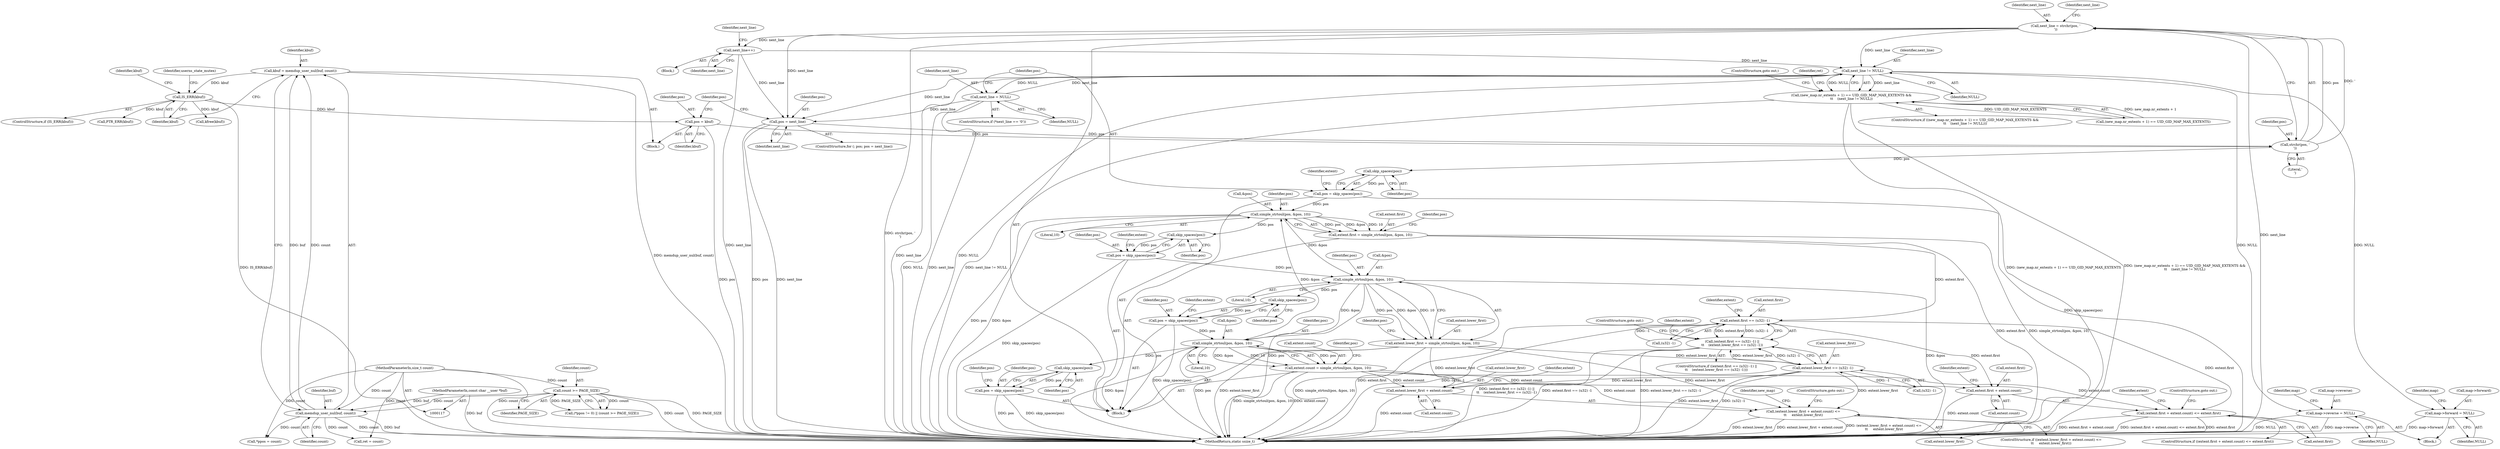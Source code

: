 digraph "0_linux_d2f007dbe7e4c9583eea6eb04d60001e85c6f1bd@API" {
"1000214" [label="(Call,next_line = strchr(pos, '\n'))"];
"1000216" [label="(Call,strchr(pos, '\n'))"];
"1000205" [label="(Call,pos = kbuf)"];
"1000166" [label="(Call,IS_ERR(kbuf))"];
"1000160" [label="(Call,kbuf = memdup_user_nul(buf, count))"];
"1000162" [label="(Call,memdup_user_nul(buf, count))"];
"1000119" [label="(MethodParameterIn,const char __user *buf)"];
"1000154" [label="(Call,count >= PAGE_SIZE)"];
"1000120" [label="(MethodParameterIn,size_t count)"];
"1000210" [label="(Call,pos = next_line)"];
"1000226" [label="(Call,next_line++)"];
"1000214" [label="(Call,next_line = strchr(pos, '\n'))"];
"1000367" [label="(Call,next_line != NULL)"];
"1000233" [label="(Call,next_line = NULL)"];
"1000359" [label="(Call,(new_map.nr_extents + 1) == UID_GID_MAP_MAX_EXTENTS &&\n\t\t    (next_line != NULL))"];
"1000556" [label="(Call,map->forward = NULL)"];
"1000561" [label="(Call,map->reverse = NULL)"];
"1000238" [label="(Call,skip_spaces(pos))"];
"1000236" [label="(Call,pos = skip_spaces(pos))"];
"1000244" [label="(Call,simple_strtoul(pos, &pos, 10))"];
"1000240" [label="(Call,extent.first = simple_strtoul(pos, &pos, 10))"];
"1000308" [label="(Call,extent.first == (u32) -1)"];
"1000307" [label="(Call,(extent.first == (u32) -1) ||\n\t\t    (extent.lower_first == (u32) -1))"];
"1000326" [label="(Call,(extent.first + extent.count) <= extent.first)"];
"1000327" [label="(Call,extent.first + extent.count)"];
"1000257" [label="(Call,skip_spaces(pos))"];
"1000255" [label="(Call,pos = skip_spaces(pos))"];
"1000263" [label="(Call,simple_strtoul(pos, &pos, 10))"];
"1000259" [label="(Call,extent.lower_first = simple_strtoul(pos, &pos, 10))"];
"1000316" [label="(Call,extent.lower_first == (u32) -1)"];
"1000339" [label="(Call,(extent.lower_first + extent.count) <=\n\t\t     extent.lower_first)"];
"1000340" [label="(Call,extent.lower_first + extent.count)"];
"1000276" [label="(Call,skip_spaces(pos))"];
"1000274" [label="(Call,pos = skip_spaces(pos))"];
"1000282" [label="(Call,simple_strtoul(pos, &pos, 10))"];
"1000278" [label="(Call,extent.count = simple_strtoul(pos, &pos, 10))"];
"1000298" [label="(Call,skip_spaces(pos))"];
"1000296" [label="(Call,pos = skip_spaces(pos))"];
"1000331" [label="(Call,extent.count)"];
"1000354" [label="(Identifier,new_map)"];
"1000359" [label="(Call,(new_map.nr_extents + 1) == UID_GID_MAP_MAX_EXTENTS &&\n\t\t    (next_line != NULL))"];
"1000370" [label="(ControlStructure,goto out;)"];
"1000256" [label="(Identifier,pos)"];
"1000267" [label="(Literal,10)"];
"1000297" [label="(Identifier,pos)"];
"1000206" [label="(Identifier,pos)"];
"1000303" [label="(Identifier,pos)"];
"1000274" [label="(Call,pos = skip_spaces(pos))"];
"1000296" [label="(Call,pos = skip_spaces(pos))"];
"1000258" [label="(Identifier,pos)"];
"1000125" [label="(Block,)"];
"1000214" [label="(Call,next_line = strchr(pos, '\n'))"];
"1000348" [label="(Identifier,extent)"];
"1000340" [label="(Call,extent.lower_first + extent.count)"];
"1000309" [label="(Call,extent.first)"];
"1000209" [label="(Identifier,pos)"];
"1000167" [label="(Identifier,kbuf)"];
"1000306" [label="(ControlStructure,if ((extent.first == (u32) -1) ||\n\t\t    (extent.lower_first == (u32) -1)))"];
"1000241" [label="(Call,extent.first)"];
"1000215" [label="(Identifier,next_line)"];
"1000533" [label="(Call,ret = count)"];
"1000234" [label="(Identifier,next_line)"];
"1000312" [label="(Call,(u32) -1)"];
"1000236" [label="(Call,pos = skip_spaces(pos))"];
"1000316" [label="(Call,extent.lower_first == (u32) -1)"];
"1000263" [label="(Call,simple_strtoul(pos, &pos, 10))"];
"1000563" [label="(Identifier,map)"];
"1000231" [label="(Identifier,next_line)"];
"1000239" [label="(Identifier,pos)"];
"1000155" [label="(Identifier,count)"];
"1000282" [label="(Call,simple_strtoul(pos, &pos, 10))"];
"1000161" [label="(Identifier,kbuf)"];
"1000164" [label="(Identifier,count)"];
"1000560" [label="(Identifier,NULL)"];
"1000335" [label="(Identifier,extent)"];
"1000324" [label="(ControlStructure,goto out;)"];
"1000213" [label="(Block,)"];
"1000337" [label="(ControlStructure,goto out;)"];
"1000344" [label="(Call,extent.count)"];
"1000568" [label="(Identifier,map)"];
"1000556" [label="(Call,map->forward = NULL)"];
"1000265" [label="(Call,&pos)"];
"1000255" [label="(Call,pos = skip_spaces(pos))"];
"1000372" [label="(Identifier,ret)"];
"1000119" [label="(MethodParameterIn,const char __user *buf)"];
"1000308" [label="(Call,extent.first == (u32) -1)"];
"1000325" [label="(ControlStructure,if ((extent.first + extent.count) <= extent.first))"];
"1000248" [label="(Literal,10)"];
"1000329" [label="(Identifier,extent)"];
"1000275" [label="(Identifier,pos)"];
"1000162" [label="(Call,memdup_user_nul(buf, count))"];
"1000260" [label="(Call,extent.lower_first)"];
"1000165" [label="(ControlStructure,if (IS_ERR(kbuf)))"];
"1000226" [label="(Call,next_line++)"];
"1000154" [label="(Call,count >= PAGE_SIZE)"];
"1000307" [label="(Call,(extent.first == (u32) -1) ||\n\t\t    (extent.lower_first == (u32) -1))"];
"1000278" [label="(Call,extent.count = simple_strtoul(pos, &pos, 10))"];
"1000367" [label="(Call,next_line != NULL)"];
"1000240" [label="(Call,extent.first = simple_strtoul(pos, &pos, 10))"];
"1000212" [label="(Identifier,next_line)"];
"1000369" [label="(Identifier,NULL)"];
"1000368" [label="(Identifier,next_line)"];
"1000350" [label="(ControlStructure,goto out;)"];
"1000160" [label="(Call,kbuf = memdup_user_nul(buf, count))"];
"1000120" [label="(MethodParameterIn,size_t count)"];
"1000208" [label="(ControlStructure,for (; pos; pos = next_line))"];
"1000276" [label="(Call,skip_spaces(pos))"];
"1000347" [label="(Call,extent.lower_first)"];
"1000547" [label="(Block,)"];
"1000218" [label="(Literal,'\n')"];
"1000228" [label="(ControlStructure,if (*next_line == '\0'))"];
"1000358" [label="(ControlStructure,if ((new_map.nr_extents + 1) == UID_GID_MAP_MAX_EXTENTS &&\n\t\t    (next_line != NULL)))"];
"1000244" [label="(Call,simple_strtoul(pos, &pos, 10))"];
"1000261" [label="(Identifier,extent)"];
"1000557" [label="(Call,map->forward)"];
"1000149" [label="(Call,(*ppos != 0) || (count >= PAGE_SIZE))"];
"1000298" [label="(Call,skip_spaces(pos))"];
"1000233" [label="(Call,next_line = NULL)"];
"1000207" [label="(Identifier,kbuf)"];
"1000169" [label="(Call,PTR_ERR(kbuf))"];
"1000283" [label="(Identifier,pos)"];
"1000277" [label="(Identifier,pos)"];
"1000166" [label="(Call,IS_ERR(kbuf))"];
"1000235" [label="(Identifier,NULL)"];
"1000221" [label="(Block,)"];
"1000327" [label="(Call,extent.first + extent.count)"];
"1000272" [label="(Identifier,pos)"];
"1000578" [label="(MethodReturn,static ssize_t)"];
"1000220" [label="(Identifier,next_line)"];
"1000238" [label="(Call,skip_spaces(pos))"];
"1000245" [label="(Identifier,pos)"];
"1000246" [label="(Call,&pos)"];
"1000341" [label="(Call,extent.lower_first)"];
"1000326" [label="(Call,(extent.first + extent.count) <= extent.first)"];
"1000299" [label="(Identifier,pos)"];
"1000259" [label="(Call,extent.lower_first = simple_strtoul(pos, &pos, 10))"];
"1000257" [label="(Call,skip_spaces(pos))"];
"1000328" [label="(Call,extent.first)"];
"1000210" [label="(Call,pos = next_line)"];
"1000242" [label="(Identifier,extent)"];
"1000284" [label="(Call,&pos)"];
"1000279" [label="(Call,extent.count)"];
"1000237" [label="(Identifier,pos)"];
"1000163" [label="(Identifier,buf)"];
"1000290" [label="(Identifier,pos)"];
"1000264" [label="(Identifier,pos)"];
"1000320" [label="(Call,(u32) -1)"];
"1000574" [label="(Call,kfree(kbuf))"];
"1000342" [label="(Identifier,extent)"];
"1000227" [label="(Identifier,next_line)"];
"1000318" [label="(Identifier,extent)"];
"1000317" [label="(Call,extent.lower_first)"];
"1000286" [label="(Literal,10)"];
"1000216" [label="(Call,strchr(pos, '\n'))"];
"1000529" [label="(Call,*ppos = count)"];
"1000561" [label="(Call,map->reverse = NULL)"];
"1000205" [label="(Call,pos = kbuf)"];
"1000360" [label="(Call,(new_map.nr_extents + 1) == UID_GID_MAP_MAX_EXTENTS)"];
"1000562" [label="(Call,map->reverse)"];
"1000156" [label="(Identifier,PAGE_SIZE)"];
"1000280" [label="(Identifier,extent)"];
"1000253" [label="(Identifier,pos)"];
"1000339" [label="(Call,(extent.lower_first + extent.count) <=\n\t\t     extent.lower_first)"];
"1000170" [label="(Identifier,kbuf)"];
"1000211" [label="(Identifier,pos)"];
"1000334" [label="(Call,extent.first)"];
"1000173" [label="(Identifier,userns_state_mutex)"];
"1000565" [label="(Identifier,NULL)"];
"1000338" [label="(ControlStructure,if ((extent.lower_first + extent.count) <=\n\t\t     extent.lower_first))"];
"1000217" [label="(Identifier,pos)"];
"1000214" -> "1000213"  [label="AST: "];
"1000214" -> "1000216"  [label="CFG: "];
"1000215" -> "1000214"  [label="AST: "];
"1000216" -> "1000214"  [label="AST: "];
"1000220" -> "1000214"  [label="CFG: "];
"1000214" -> "1000578"  [label="DDG: strchr(pos, '\n')"];
"1000214" -> "1000578"  [label="DDG: next_line"];
"1000214" -> "1000210"  [label="DDG: next_line"];
"1000216" -> "1000214"  [label="DDG: pos"];
"1000216" -> "1000214"  [label="DDG: '\n'"];
"1000214" -> "1000226"  [label="DDG: next_line"];
"1000214" -> "1000367"  [label="DDG: next_line"];
"1000216" -> "1000218"  [label="CFG: "];
"1000217" -> "1000216"  [label="AST: "];
"1000218" -> "1000216"  [label="AST: "];
"1000205" -> "1000216"  [label="DDG: pos"];
"1000210" -> "1000216"  [label="DDG: pos"];
"1000216" -> "1000238"  [label="DDG: pos"];
"1000205" -> "1000125"  [label="AST: "];
"1000205" -> "1000207"  [label="CFG: "];
"1000206" -> "1000205"  [label="AST: "];
"1000207" -> "1000205"  [label="AST: "];
"1000209" -> "1000205"  [label="CFG: "];
"1000205" -> "1000578"  [label="DDG: pos"];
"1000166" -> "1000205"  [label="DDG: kbuf"];
"1000166" -> "1000165"  [label="AST: "];
"1000166" -> "1000167"  [label="CFG: "];
"1000167" -> "1000166"  [label="AST: "];
"1000170" -> "1000166"  [label="CFG: "];
"1000173" -> "1000166"  [label="CFG: "];
"1000166" -> "1000578"  [label="DDG: IS_ERR(kbuf)"];
"1000160" -> "1000166"  [label="DDG: kbuf"];
"1000166" -> "1000169"  [label="DDG: kbuf"];
"1000166" -> "1000574"  [label="DDG: kbuf"];
"1000160" -> "1000125"  [label="AST: "];
"1000160" -> "1000162"  [label="CFG: "];
"1000161" -> "1000160"  [label="AST: "];
"1000162" -> "1000160"  [label="AST: "];
"1000167" -> "1000160"  [label="CFG: "];
"1000160" -> "1000578"  [label="DDG: memdup_user_nul(buf, count)"];
"1000162" -> "1000160"  [label="DDG: buf"];
"1000162" -> "1000160"  [label="DDG: count"];
"1000162" -> "1000164"  [label="CFG: "];
"1000163" -> "1000162"  [label="AST: "];
"1000164" -> "1000162"  [label="AST: "];
"1000162" -> "1000578"  [label="DDG: count"];
"1000162" -> "1000578"  [label="DDG: buf"];
"1000119" -> "1000162"  [label="DDG: buf"];
"1000154" -> "1000162"  [label="DDG: count"];
"1000120" -> "1000162"  [label="DDG: count"];
"1000162" -> "1000529"  [label="DDG: count"];
"1000162" -> "1000533"  [label="DDG: count"];
"1000119" -> "1000117"  [label="AST: "];
"1000119" -> "1000578"  [label="DDG: buf"];
"1000154" -> "1000149"  [label="AST: "];
"1000154" -> "1000156"  [label="CFG: "];
"1000155" -> "1000154"  [label="AST: "];
"1000156" -> "1000154"  [label="AST: "];
"1000149" -> "1000154"  [label="CFG: "];
"1000154" -> "1000578"  [label="DDG: count"];
"1000154" -> "1000578"  [label="DDG: PAGE_SIZE"];
"1000154" -> "1000149"  [label="DDG: count"];
"1000154" -> "1000149"  [label="DDG: PAGE_SIZE"];
"1000120" -> "1000154"  [label="DDG: count"];
"1000120" -> "1000117"  [label="AST: "];
"1000120" -> "1000578"  [label="DDG: count"];
"1000120" -> "1000529"  [label="DDG: count"];
"1000120" -> "1000533"  [label="DDG: count"];
"1000210" -> "1000208"  [label="AST: "];
"1000210" -> "1000212"  [label="CFG: "];
"1000211" -> "1000210"  [label="AST: "];
"1000212" -> "1000210"  [label="AST: "];
"1000209" -> "1000210"  [label="CFG: "];
"1000210" -> "1000578"  [label="DDG: next_line"];
"1000210" -> "1000578"  [label="DDG: pos"];
"1000226" -> "1000210"  [label="DDG: next_line"];
"1000367" -> "1000210"  [label="DDG: next_line"];
"1000233" -> "1000210"  [label="DDG: next_line"];
"1000226" -> "1000221"  [label="AST: "];
"1000226" -> "1000227"  [label="CFG: "];
"1000227" -> "1000226"  [label="AST: "];
"1000231" -> "1000226"  [label="CFG: "];
"1000226" -> "1000578"  [label="DDG: next_line"];
"1000226" -> "1000367"  [label="DDG: next_line"];
"1000367" -> "1000359"  [label="AST: "];
"1000367" -> "1000369"  [label="CFG: "];
"1000368" -> "1000367"  [label="AST: "];
"1000369" -> "1000367"  [label="AST: "];
"1000359" -> "1000367"  [label="CFG: "];
"1000367" -> "1000578"  [label="DDG: NULL"];
"1000367" -> "1000578"  [label="DDG: next_line"];
"1000367" -> "1000233"  [label="DDG: NULL"];
"1000367" -> "1000359"  [label="DDG: next_line"];
"1000367" -> "1000359"  [label="DDG: NULL"];
"1000233" -> "1000367"  [label="DDG: next_line"];
"1000367" -> "1000556"  [label="DDG: NULL"];
"1000367" -> "1000561"  [label="DDG: NULL"];
"1000233" -> "1000228"  [label="AST: "];
"1000233" -> "1000235"  [label="CFG: "];
"1000234" -> "1000233"  [label="AST: "];
"1000235" -> "1000233"  [label="AST: "];
"1000237" -> "1000233"  [label="CFG: "];
"1000233" -> "1000578"  [label="DDG: NULL"];
"1000233" -> "1000578"  [label="DDG: next_line"];
"1000359" -> "1000358"  [label="AST: "];
"1000359" -> "1000360"  [label="CFG: "];
"1000360" -> "1000359"  [label="AST: "];
"1000370" -> "1000359"  [label="CFG: "];
"1000372" -> "1000359"  [label="CFG: "];
"1000359" -> "1000578"  [label="DDG: next_line != NULL"];
"1000359" -> "1000578"  [label="DDG: (new_map.nr_extents + 1) == UID_GID_MAP_MAX_EXTENTS"];
"1000359" -> "1000578"  [label="DDG: (new_map.nr_extents + 1) == UID_GID_MAP_MAX_EXTENTS &&\n\t\t    (next_line != NULL)"];
"1000360" -> "1000359"  [label="DDG: new_map.nr_extents + 1"];
"1000360" -> "1000359"  [label="DDG: UID_GID_MAP_MAX_EXTENTS"];
"1000556" -> "1000547"  [label="AST: "];
"1000556" -> "1000560"  [label="CFG: "];
"1000557" -> "1000556"  [label="AST: "];
"1000560" -> "1000556"  [label="AST: "];
"1000563" -> "1000556"  [label="CFG: "];
"1000556" -> "1000578"  [label="DDG: map->forward"];
"1000561" -> "1000547"  [label="AST: "];
"1000561" -> "1000565"  [label="CFG: "];
"1000562" -> "1000561"  [label="AST: "];
"1000565" -> "1000561"  [label="AST: "];
"1000568" -> "1000561"  [label="CFG: "];
"1000561" -> "1000578"  [label="DDG: map->reverse"];
"1000561" -> "1000578"  [label="DDG: NULL"];
"1000238" -> "1000236"  [label="AST: "];
"1000238" -> "1000239"  [label="CFG: "];
"1000239" -> "1000238"  [label="AST: "];
"1000236" -> "1000238"  [label="CFG: "];
"1000238" -> "1000236"  [label="DDG: pos"];
"1000236" -> "1000213"  [label="AST: "];
"1000237" -> "1000236"  [label="AST: "];
"1000242" -> "1000236"  [label="CFG: "];
"1000236" -> "1000578"  [label="DDG: skip_spaces(pos)"];
"1000236" -> "1000244"  [label="DDG: pos"];
"1000244" -> "1000240"  [label="AST: "];
"1000244" -> "1000248"  [label="CFG: "];
"1000245" -> "1000244"  [label="AST: "];
"1000246" -> "1000244"  [label="AST: "];
"1000248" -> "1000244"  [label="AST: "];
"1000240" -> "1000244"  [label="CFG: "];
"1000244" -> "1000578"  [label="DDG: pos"];
"1000244" -> "1000578"  [label="DDG: &pos"];
"1000244" -> "1000240"  [label="DDG: pos"];
"1000244" -> "1000240"  [label="DDG: &pos"];
"1000244" -> "1000240"  [label="DDG: 10"];
"1000282" -> "1000244"  [label="DDG: &pos"];
"1000244" -> "1000257"  [label="DDG: pos"];
"1000244" -> "1000263"  [label="DDG: &pos"];
"1000240" -> "1000213"  [label="AST: "];
"1000241" -> "1000240"  [label="AST: "];
"1000253" -> "1000240"  [label="CFG: "];
"1000240" -> "1000578"  [label="DDG: simple_strtoul(pos, &pos, 10)"];
"1000240" -> "1000578"  [label="DDG: extent.first"];
"1000240" -> "1000308"  [label="DDG: extent.first"];
"1000308" -> "1000307"  [label="AST: "];
"1000308" -> "1000312"  [label="CFG: "];
"1000309" -> "1000308"  [label="AST: "];
"1000312" -> "1000308"  [label="AST: "];
"1000318" -> "1000308"  [label="CFG: "];
"1000307" -> "1000308"  [label="CFG: "];
"1000308" -> "1000578"  [label="DDG: extent.first"];
"1000308" -> "1000578"  [label="DDG: (u32) -1"];
"1000308" -> "1000307"  [label="DDG: extent.first"];
"1000308" -> "1000307"  [label="DDG: (u32) -1"];
"1000312" -> "1000308"  [label="DDG: -1"];
"1000308" -> "1000326"  [label="DDG: extent.first"];
"1000308" -> "1000327"  [label="DDG: extent.first"];
"1000307" -> "1000306"  [label="AST: "];
"1000307" -> "1000316"  [label="CFG: "];
"1000316" -> "1000307"  [label="AST: "];
"1000324" -> "1000307"  [label="CFG: "];
"1000329" -> "1000307"  [label="CFG: "];
"1000307" -> "1000578"  [label="DDG: extent.lower_first == (u32) -1"];
"1000307" -> "1000578"  [label="DDG: (extent.first == (u32) -1) ||\n\t\t    (extent.lower_first == (u32) -1)"];
"1000307" -> "1000578"  [label="DDG: extent.first == (u32) -1"];
"1000316" -> "1000307"  [label="DDG: extent.lower_first"];
"1000316" -> "1000307"  [label="DDG: (u32) -1"];
"1000326" -> "1000325"  [label="AST: "];
"1000326" -> "1000334"  [label="CFG: "];
"1000327" -> "1000326"  [label="AST: "];
"1000334" -> "1000326"  [label="AST: "];
"1000337" -> "1000326"  [label="CFG: "];
"1000342" -> "1000326"  [label="CFG: "];
"1000326" -> "1000578"  [label="DDG: (extent.first + extent.count) <= extent.first"];
"1000326" -> "1000578"  [label="DDG: extent.first"];
"1000326" -> "1000578"  [label="DDG: extent.first + extent.count"];
"1000278" -> "1000326"  [label="DDG: extent.count"];
"1000327" -> "1000331"  [label="CFG: "];
"1000328" -> "1000327"  [label="AST: "];
"1000331" -> "1000327"  [label="AST: "];
"1000335" -> "1000327"  [label="CFG: "];
"1000327" -> "1000578"  [label="DDG: extent.count"];
"1000278" -> "1000327"  [label="DDG: extent.count"];
"1000257" -> "1000255"  [label="AST: "];
"1000257" -> "1000258"  [label="CFG: "];
"1000258" -> "1000257"  [label="AST: "];
"1000255" -> "1000257"  [label="CFG: "];
"1000257" -> "1000255"  [label="DDG: pos"];
"1000255" -> "1000213"  [label="AST: "];
"1000256" -> "1000255"  [label="AST: "];
"1000261" -> "1000255"  [label="CFG: "];
"1000255" -> "1000578"  [label="DDG: skip_spaces(pos)"];
"1000255" -> "1000263"  [label="DDG: pos"];
"1000263" -> "1000259"  [label="AST: "];
"1000263" -> "1000267"  [label="CFG: "];
"1000264" -> "1000263"  [label="AST: "];
"1000265" -> "1000263"  [label="AST: "];
"1000267" -> "1000263"  [label="AST: "];
"1000259" -> "1000263"  [label="CFG: "];
"1000263" -> "1000578"  [label="DDG: &pos"];
"1000263" -> "1000578"  [label="DDG: pos"];
"1000263" -> "1000259"  [label="DDG: pos"];
"1000263" -> "1000259"  [label="DDG: &pos"];
"1000263" -> "1000259"  [label="DDG: 10"];
"1000263" -> "1000276"  [label="DDG: pos"];
"1000263" -> "1000282"  [label="DDG: &pos"];
"1000259" -> "1000213"  [label="AST: "];
"1000260" -> "1000259"  [label="AST: "];
"1000272" -> "1000259"  [label="CFG: "];
"1000259" -> "1000578"  [label="DDG: extent.lower_first"];
"1000259" -> "1000578"  [label="DDG: simple_strtoul(pos, &pos, 10)"];
"1000259" -> "1000316"  [label="DDG: extent.lower_first"];
"1000259" -> "1000339"  [label="DDG: extent.lower_first"];
"1000259" -> "1000340"  [label="DDG: extent.lower_first"];
"1000316" -> "1000320"  [label="CFG: "];
"1000317" -> "1000316"  [label="AST: "];
"1000320" -> "1000316"  [label="AST: "];
"1000316" -> "1000578"  [label="DDG: (u32) -1"];
"1000316" -> "1000578"  [label="DDG: extent.lower_first"];
"1000320" -> "1000316"  [label="DDG: -1"];
"1000316" -> "1000339"  [label="DDG: extent.lower_first"];
"1000316" -> "1000340"  [label="DDG: extent.lower_first"];
"1000339" -> "1000338"  [label="AST: "];
"1000339" -> "1000347"  [label="CFG: "];
"1000340" -> "1000339"  [label="AST: "];
"1000347" -> "1000339"  [label="AST: "];
"1000350" -> "1000339"  [label="CFG: "];
"1000354" -> "1000339"  [label="CFG: "];
"1000339" -> "1000578"  [label="DDG: (extent.lower_first + extent.count) <=\n\t\t     extent.lower_first"];
"1000339" -> "1000578"  [label="DDG: extent.lower_first"];
"1000339" -> "1000578"  [label="DDG: extent.lower_first + extent.count"];
"1000278" -> "1000339"  [label="DDG: extent.count"];
"1000340" -> "1000344"  [label="CFG: "];
"1000341" -> "1000340"  [label="AST: "];
"1000344" -> "1000340"  [label="AST: "];
"1000348" -> "1000340"  [label="CFG: "];
"1000340" -> "1000578"  [label="DDG: extent.count"];
"1000278" -> "1000340"  [label="DDG: extent.count"];
"1000276" -> "1000274"  [label="AST: "];
"1000276" -> "1000277"  [label="CFG: "];
"1000277" -> "1000276"  [label="AST: "];
"1000274" -> "1000276"  [label="CFG: "];
"1000276" -> "1000274"  [label="DDG: pos"];
"1000274" -> "1000213"  [label="AST: "];
"1000275" -> "1000274"  [label="AST: "];
"1000280" -> "1000274"  [label="CFG: "];
"1000274" -> "1000578"  [label="DDG: skip_spaces(pos)"];
"1000274" -> "1000282"  [label="DDG: pos"];
"1000282" -> "1000278"  [label="AST: "];
"1000282" -> "1000286"  [label="CFG: "];
"1000283" -> "1000282"  [label="AST: "];
"1000284" -> "1000282"  [label="AST: "];
"1000286" -> "1000282"  [label="AST: "];
"1000278" -> "1000282"  [label="CFG: "];
"1000282" -> "1000578"  [label="DDG: &pos"];
"1000282" -> "1000578"  [label="DDG: pos"];
"1000282" -> "1000278"  [label="DDG: pos"];
"1000282" -> "1000278"  [label="DDG: &pos"];
"1000282" -> "1000278"  [label="DDG: 10"];
"1000282" -> "1000298"  [label="DDG: pos"];
"1000278" -> "1000213"  [label="AST: "];
"1000279" -> "1000278"  [label="AST: "];
"1000290" -> "1000278"  [label="CFG: "];
"1000278" -> "1000578"  [label="DDG: simple_strtoul(pos, &pos, 10)"];
"1000278" -> "1000578"  [label="DDG: extent.count"];
"1000298" -> "1000296"  [label="AST: "];
"1000298" -> "1000299"  [label="CFG: "];
"1000299" -> "1000298"  [label="AST: "];
"1000296" -> "1000298"  [label="CFG: "];
"1000298" -> "1000296"  [label="DDG: pos"];
"1000296" -> "1000213"  [label="AST: "];
"1000297" -> "1000296"  [label="AST: "];
"1000303" -> "1000296"  [label="CFG: "];
"1000296" -> "1000578"  [label="DDG: skip_spaces(pos)"];
"1000296" -> "1000578"  [label="DDG: pos"];
}
